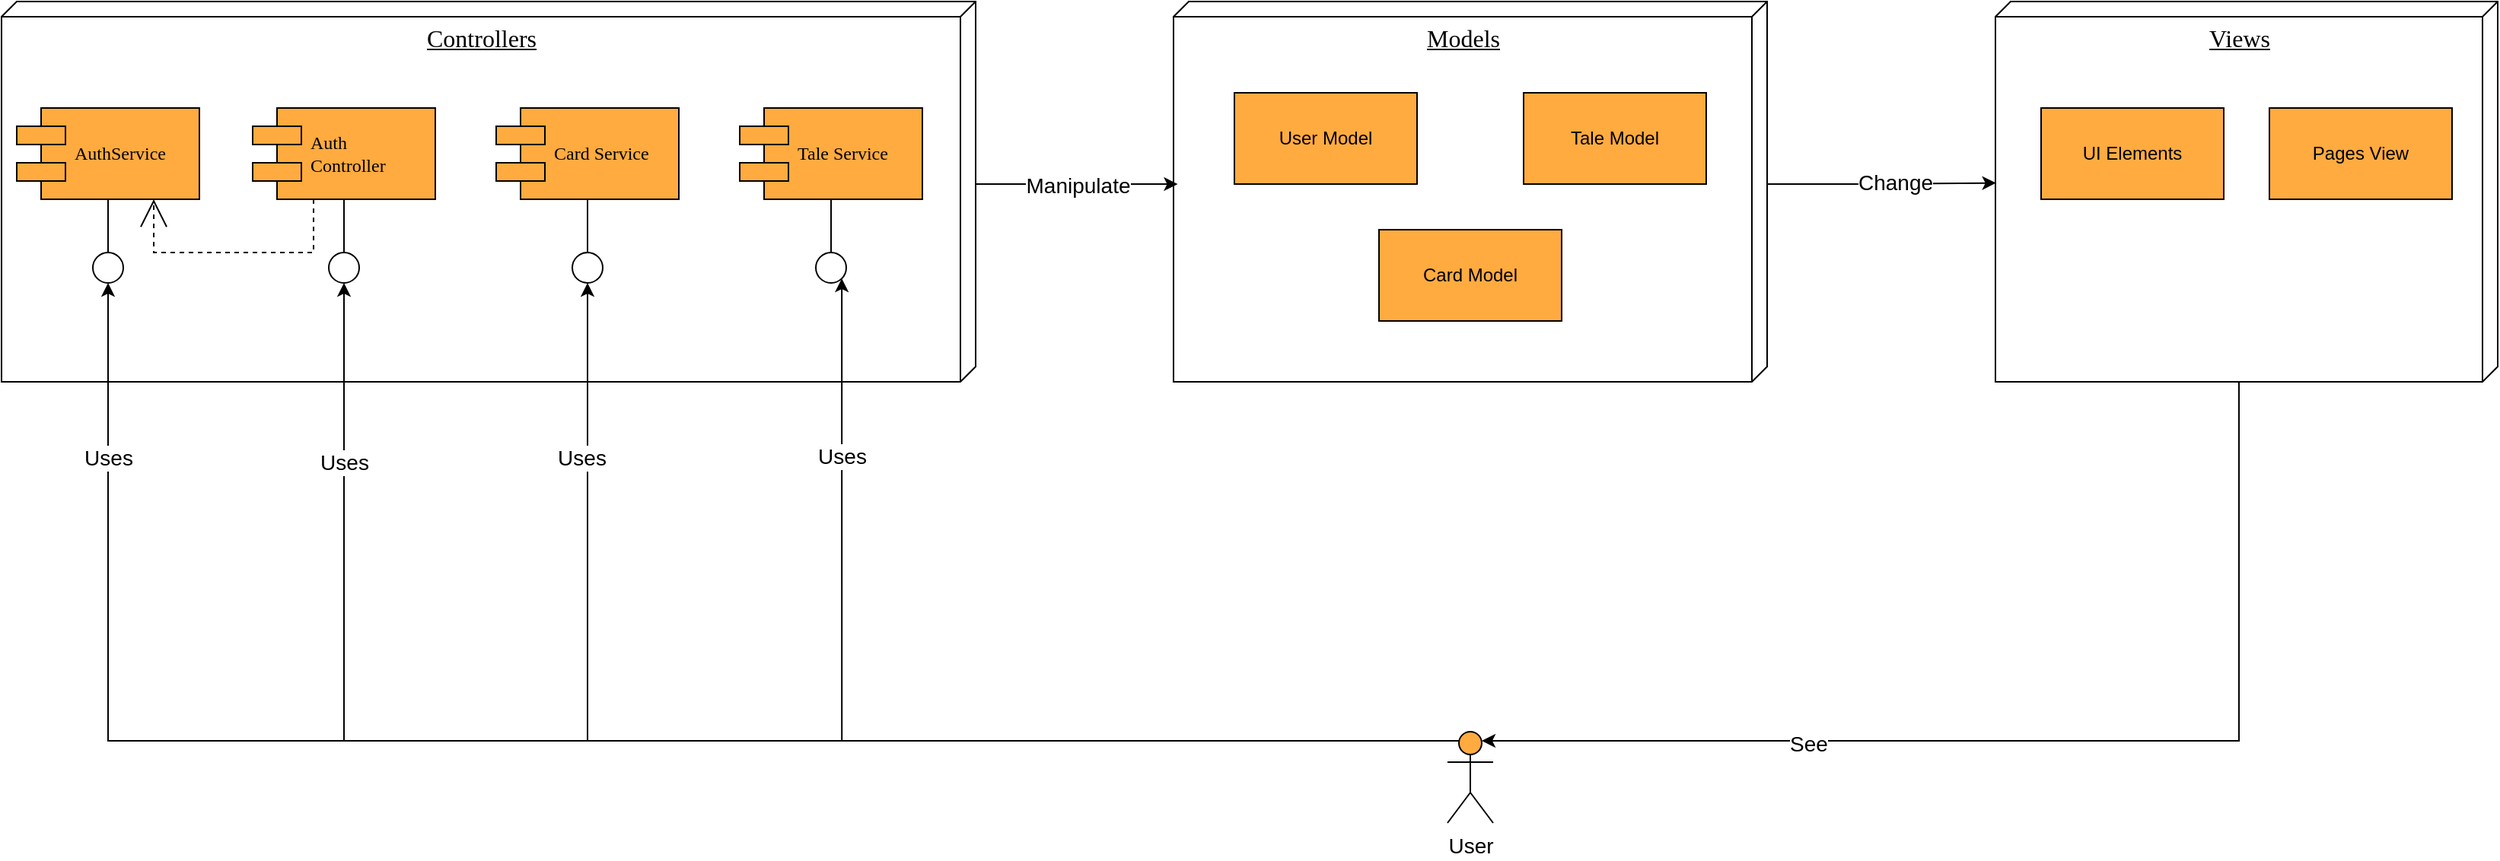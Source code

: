 <mxfile version="23.1.1" type="device">
  <diagram name="Page-1" id="5f0bae14-7c28-e335-631c-24af17079c00">
    <mxGraphModel dx="1767" dy="2048" grid="1" gridSize="10" guides="1" tooltips="1" connect="1" arrows="1" fold="1" page="1" pageScale="1" pageWidth="1100" pageHeight="850" background="none" math="0" shadow="0">
      <root>
        <mxCell id="0" />
        <mxCell id="1" parent="0" />
        <mxCell id="39150e848f15840c-1" value="&lt;font style=&quot;font-size: 16px;&quot;&gt;Controllers&lt;/font&gt;" style="verticalAlign=top;align=center;spacingTop=8;spacingLeft=2;spacingRight=12;shape=cube;size=10;direction=south;fontStyle=4;html=1;rounded=0;shadow=0;comic=0;labelBackgroundColor=none;strokeWidth=1;fontFamily=Verdana;fontSize=12" parent="1" vertex="1">
          <mxGeometry x="-480" y="-390" width="640" height="250" as="geometry" />
        </mxCell>
        <mxCell id="39150e848f15840c-2" value="&lt;font style=&quot;font-size: 16px;&quot;&gt;Views&lt;/font&gt;" style="verticalAlign=top;align=center;spacingTop=8;spacingLeft=2;spacingRight=12;shape=cube;size=10;direction=south;fontStyle=4;html=1;rounded=0;shadow=0;comic=0;labelBackgroundColor=none;strokeWidth=1;fontFamily=Verdana;fontSize=12" parent="1" vertex="1">
          <mxGeometry x="830" y="-390" width="330" height="250" as="geometry" />
        </mxCell>
        <mxCell id="39150e848f15840c-3" value="&lt;font style=&quot;font-size: 16px;&quot;&gt;Models&lt;/font&gt;" style="verticalAlign=top;align=center;spacingTop=8;spacingLeft=2;spacingRight=12;shape=cube;size=10;direction=south;fontStyle=4;html=1;rounded=0;shadow=0;comic=0;labelBackgroundColor=none;strokeWidth=1;fontFamily=Verdana;fontSize=12" parent="1" vertex="1">
          <mxGeometry x="290" y="-390" width="390" height="250" as="geometry" />
        </mxCell>
        <mxCell id="lU-f_NkTR8VVzHCxlOL--6" style="edgeStyle=orthogonalEdgeStyle;rounded=0;orthogonalLoop=1;jettySize=auto;html=1;entryX=0.5;entryY=0;entryDx=0;entryDy=0;endArrow=none;endFill=0;exitX=0.5;exitY=1;exitDx=0;exitDy=0;" parent="1" source="rkSmy3f1Qnl_qKcTB6YV-1" target="lU-f_NkTR8VVzHCxlOL--5" edge="1">
          <mxGeometry relative="1" as="geometry">
            <mxPoint x="-410" y="-260.0" as="sourcePoint" />
          </mxGeometry>
        </mxCell>
        <mxCell id="39150e848f15840c-5" value="Auth&lt;br&gt;Controller" style="shape=component;align=left;spacingLeft=36;rounded=0;shadow=0;comic=0;labelBackgroundColor=none;strokeWidth=1;fontFamily=Verdana;fontSize=12;html=1;fillColor=#ffab40;" parent="1" vertex="1">
          <mxGeometry x="-315" y="-320" width="120" height="60" as="geometry" />
        </mxCell>
        <mxCell id="39150e848f15840c-6" value="" style="ellipse;whiteSpace=wrap;html=1;rounded=0;shadow=0;comic=0;labelBackgroundColor=none;strokeWidth=1;fontFamily=Verdana;fontSize=12;align=center;" parent="1" vertex="1">
          <mxGeometry x="-265" y="-225" width="20" height="20" as="geometry" />
        </mxCell>
        <mxCell id="39150e848f15840c-14" style="edgeStyle=elbowEdgeStyle;rounded=0;html=1;labelBackgroundColor=none;startArrow=none;startFill=0;startSize=8;endArrow=none;endFill=0;endSize=16;fontFamily=Verdana;fontSize=12;" parent="1" source="39150e848f15840c-6" target="39150e848f15840c-5" edge="1">
          <mxGeometry relative="1" as="geometry" />
        </mxCell>
        <mxCell id="39150e848f15840c-15" style="edgeStyle=orthogonalEdgeStyle;rounded=0;html=1;labelBackgroundColor=none;startArrow=none;startFill=0;startSize=8;endArrow=open;endFill=0;endSize=16;fontFamily=Verdana;fontSize=12;dashed=1;entryX=0.75;entryY=1;entryDx=0;entryDy=0;" parent="1" source="39150e848f15840c-5" edge="1" target="rkSmy3f1Qnl_qKcTB6YV-1">
          <mxGeometry relative="1" as="geometry">
            <Array as="points">
              <mxPoint x="-275" y="-225" />
              <mxPoint x="-380" y="-225" />
            </Array>
            <mxPoint x="-385.0" y="-265.0" as="targetPoint" />
          </mxGeometry>
        </mxCell>
        <mxCell id="lU-f_NkTR8VVzHCxlOL--1" value="User Model" style="rounded=0;whiteSpace=wrap;html=1;fillColor=#ffab40;" parent="1" vertex="1">
          <mxGeometry x="330" y="-330" width="120" height="60" as="geometry" />
        </mxCell>
        <mxCell id="lU-f_NkTR8VVzHCxlOL--2" value="Tale Model" style="rounded=0;whiteSpace=wrap;html=1;fillColor=#ffab40;" parent="1" vertex="1">
          <mxGeometry x="520" y="-330" width="120" height="60" as="geometry" />
        </mxCell>
        <mxCell id="lU-f_NkTR8VVzHCxlOL--3" value="Card Model" style="rounded=0;whiteSpace=wrap;html=1;fillColor=#ffab40;" parent="1" vertex="1">
          <mxGeometry x="425" y="-240" width="120" height="60" as="geometry" />
        </mxCell>
        <mxCell id="lU-f_NkTR8VVzHCxlOL--17" style="edgeStyle=orthogonalEdgeStyle;rounded=0;orthogonalLoop=1;jettySize=auto;html=1;exitX=0.25;exitY=0.1;exitDx=0;exitDy=0;exitPerimeter=0;entryX=1;entryY=1;entryDx=0;entryDy=0;" parent="1" source="lU-f_NkTR8VVzHCxlOL--4" target="lU-f_NkTR8VVzHCxlOL--12" edge="1">
          <mxGeometry relative="1" as="geometry" />
        </mxCell>
        <mxCell id="lU-f_NkTR8VVzHCxlOL--22" value="&lt;font style=&quot;font-size: 14px;&quot;&gt;Uses&lt;/font&gt;" style="edgeLabel;html=1;align=center;verticalAlign=middle;resizable=0;points=[];" parent="lU-f_NkTR8VVzHCxlOL--17" vertex="1" connectable="0">
          <mxGeometry x="0.67" relative="1" as="geometry">
            <mxPoint as="offset" />
          </mxGeometry>
        </mxCell>
        <mxCell id="lU-f_NkTR8VVzHCxlOL--19" style="edgeStyle=orthogonalEdgeStyle;rounded=0;orthogonalLoop=1;jettySize=auto;html=1;exitX=0.25;exitY=0.1;exitDx=0;exitDy=0;exitPerimeter=0;entryX=0.5;entryY=1;entryDx=0;entryDy=0;" parent="1" source="lU-f_NkTR8VVzHCxlOL--4" target="lU-f_NkTR8VVzHCxlOL--9" edge="1">
          <mxGeometry relative="1" as="geometry" />
        </mxCell>
        <mxCell id="lU-f_NkTR8VVzHCxlOL--24" value="&lt;font style=&quot;font-size: 14px;&quot;&gt;Uses&lt;/font&gt;" style="edgeLabel;html=1;align=center;verticalAlign=middle;resizable=0;points=[];" parent="lU-f_NkTR8VVzHCxlOL--19" vertex="1" connectable="0">
          <mxGeometry x="0.735" y="4" relative="1" as="geometry">
            <mxPoint y="-1" as="offset" />
          </mxGeometry>
        </mxCell>
        <mxCell id="lU-f_NkTR8VVzHCxlOL--20" style="edgeStyle=orthogonalEdgeStyle;rounded=0;orthogonalLoop=1;jettySize=auto;html=1;exitX=0.25;exitY=0.1;exitDx=0;exitDy=0;exitPerimeter=0;entryX=0.5;entryY=1;entryDx=0;entryDy=0;" parent="1" source="lU-f_NkTR8VVzHCxlOL--4" target="39150e848f15840c-6" edge="1">
          <mxGeometry relative="1" as="geometry" />
        </mxCell>
        <mxCell id="lU-f_NkTR8VVzHCxlOL--25" value="&lt;font style=&quot;font-size: 14px;&quot;&gt;Uses&lt;/font&gt;" style="edgeLabel;html=1;align=center;verticalAlign=middle;resizable=0;points=[];" parent="lU-f_NkTR8VVzHCxlOL--20" vertex="1" connectable="0">
          <mxGeometry x="0.771" relative="1" as="geometry">
            <mxPoint y="-1" as="offset" />
          </mxGeometry>
        </mxCell>
        <mxCell id="lU-f_NkTR8VVzHCxlOL--21" style="edgeStyle=orthogonalEdgeStyle;rounded=0;orthogonalLoop=1;jettySize=auto;html=1;exitX=0.25;exitY=0.1;exitDx=0;exitDy=0;exitPerimeter=0;entryX=0.5;entryY=1;entryDx=0;entryDy=0;" parent="1" source="lU-f_NkTR8VVzHCxlOL--4" target="lU-f_NkTR8VVzHCxlOL--5" edge="1">
          <mxGeometry relative="1" as="geometry" />
        </mxCell>
        <mxCell id="lU-f_NkTR8VVzHCxlOL--26" value="&lt;font style=&quot;font-size: 14px;&quot;&gt;Uses&lt;/font&gt;" style="edgeLabel;html=1;align=center;verticalAlign=middle;resizable=0;points=[];" parent="lU-f_NkTR8VVzHCxlOL--21" vertex="1" connectable="0">
          <mxGeometry x="0.781" y="-1" relative="1" as="geometry">
            <mxPoint x="-1" y="-15" as="offset" />
          </mxGeometry>
        </mxCell>
        <mxCell id="lU-f_NkTR8VVzHCxlOL--4" value="&lt;font style=&quot;font-size: 14px;&quot;&gt;User&lt;/font&gt;" style="shape=umlActor;verticalLabelPosition=bottom;verticalAlign=top;html=1;outlineConnect=0;fillColor=#ffab40;" parent="1" vertex="1">
          <mxGeometry x="470" y="90" width="30" height="60" as="geometry" />
        </mxCell>
        <mxCell id="lU-f_NkTR8VVzHCxlOL--5" value="" style="ellipse;whiteSpace=wrap;html=1;rounded=0;shadow=0;comic=0;labelBackgroundColor=none;strokeWidth=1;fontFamily=Verdana;fontSize=12;align=center;" parent="1" vertex="1">
          <mxGeometry x="-420" y="-225" width="20" height="20" as="geometry" />
        </mxCell>
        <mxCell id="lU-f_NkTR8VVzHCxlOL--8" value="Card Service" style="shape=component;align=left;spacingLeft=36;rounded=0;shadow=0;comic=0;labelBackgroundColor=none;strokeWidth=1;fontFamily=Verdana;fontSize=12;html=1;fillColor=#ffab40;" parent="1" vertex="1">
          <mxGeometry x="-155" y="-320" width="120" height="60" as="geometry" />
        </mxCell>
        <mxCell id="lU-f_NkTR8VVzHCxlOL--9" value="" style="ellipse;whiteSpace=wrap;html=1;rounded=0;shadow=0;comic=0;labelBackgroundColor=none;strokeWidth=1;fontFamily=Verdana;fontSize=12;align=center;" parent="1" vertex="1">
          <mxGeometry x="-105" y="-225" width="20" height="20" as="geometry" />
        </mxCell>
        <mxCell id="lU-f_NkTR8VVzHCxlOL--10" style="edgeStyle=elbowEdgeStyle;rounded=0;html=1;labelBackgroundColor=none;startArrow=none;startFill=0;startSize=8;endArrow=none;endFill=0;endSize=16;fontFamily=Verdana;fontSize=12;" parent="1" source="lU-f_NkTR8VVzHCxlOL--9" target="lU-f_NkTR8VVzHCxlOL--8" edge="1">
          <mxGeometry relative="1" as="geometry" />
        </mxCell>
        <mxCell id="lU-f_NkTR8VVzHCxlOL--11" value="Tale Service" style="shape=component;align=left;spacingLeft=36;rounded=0;shadow=0;comic=0;labelBackgroundColor=none;strokeWidth=1;fontFamily=Verdana;fontSize=12;html=1;fillColor=#ffab40;" parent="1" vertex="1">
          <mxGeometry x="5" y="-320" width="120" height="60" as="geometry" />
        </mxCell>
        <mxCell id="lU-f_NkTR8VVzHCxlOL--12" value="" style="ellipse;whiteSpace=wrap;html=1;rounded=0;shadow=0;comic=0;labelBackgroundColor=none;strokeWidth=1;fontFamily=Verdana;fontSize=12;align=center;" parent="1" vertex="1">
          <mxGeometry x="55" y="-225" width="20" height="20" as="geometry" />
        </mxCell>
        <mxCell id="lU-f_NkTR8VVzHCxlOL--13" style="edgeStyle=elbowEdgeStyle;rounded=0;html=1;labelBackgroundColor=none;startArrow=none;startFill=0;startSize=8;endArrow=none;endFill=0;endSize=16;fontFamily=Verdana;fontSize=12;" parent="1" source="lU-f_NkTR8VVzHCxlOL--12" target="lU-f_NkTR8VVzHCxlOL--11" edge="1">
          <mxGeometry relative="1" as="geometry" />
        </mxCell>
        <mxCell id="lU-f_NkTR8VVzHCxlOL--14" value="UI Elements" style="rounded=0;whiteSpace=wrap;html=1;fillColor=#ffab40;" parent="1" vertex="1">
          <mxGeometry x="860" y="-320" width="120" height="60" as="geometry" />
        </mxCell>
        <mxCell id="lU-f_NkTR8VVzHCxlOL--15" value="Pages View" style="rounded=0;whiteSpace=wrap;html=1;fillColor=#ffab40;" parent="1" vertex="1">
          <mxGeometry x="1010" y="-320" width="120" height="60" as="geometry" />
        </mxCell>
        <mxCell id="lU-f_NkTR8VVzHCxlOL--27" style="edgeStyle=orthogonalEdgeStyle;rounded=0;orthogonalLoop=1;jettySize=auto;html=1;exitX=0;exitY=0;exitDx=120;exitDy=0;exitPerimeter=0;entryX=0.48;entryY=0.993;entryDx=0;entryDy=0;entryPerimeter=0;" parent="1" source="39150e848f15840c-1" target="39150e848f15840c-3" edge="1">
          <mxGeometry relative="1" as="geometry" />
        </mxCell>
        <mxCell id="lU-f_NkTR8VVzHCxlOL--28" value="&lt;font style=&quot;font-size: 14px;&quot;&gt;Manipulate&lt;/font&gt;" style="edgeLabel;html=1;align=center;verticalAlign=middle;resizable=0;points=[];" parent="lU-f_NkTR8VVzHCxlOL--27" vertex="1" connectable="0">
          <mxGeometry x="0.006" y="-1" relative="1" as="geometry">
            <mxPoint as="offset" />
          </mxGeometry>
        </mxCell>
        <mxCell id="lU-f_NkTR8VVzHCxlOL--31" style="edgeStyle=orthogonalEdgeStyle;rounded=0;orthogonalLoop=1;jettySize=auto;html=1;exitX=0;exitY=0;exitDx=120;exitDy=0;exitPerimeter=0;entryX=0.477;entryY=0.999;entryDx=0;entryDy=0;entryPerimeter=0;" parent="1" source="39150e848f15840c-3" target="39150e848f15840c-2" edge="1">
          <mxGeometry relative="1" as="geometry" />
        </mxCell>
        <mxCell id="lU-f_NkTR8VVzHCxlOL--32" value="&lt;font style=&quot;font-size: 14px;&quot;&gt;Change&lt;/font&gt;" style="edgeLabel;html=1;align=center;verticalAlign=middle;resizable=0;points=[];" parent="lU-f_NkTR8VVzHCxlOL--31" vertex="1" connectable="0">
          <mxGeometry x="0.112" y="1" relative="1" as="geometry">
            <mxPoint as="offset" />
          </mxGeometry>
        </mxCell>
        <mxCell id="lU-f_NkTR8VVzHCxlOL--33" style="edgeStyle=orthogonalEdgeStyle;rounded=0;orthogonalLoop=1;jettySize=auto;html=1;exitX=0;exitY=0;exitDx=250;exitDy=170;exitPerimeter=0;entryX=0.75;entryY=0.1;entryDx=0;entryDy=0;entryPerimeter=0;" parent="1" source="39150e848f15840c-2" target="lU-f_NkTR8VVzHCxlOL--4" edge="1">
          <mxGeometry relative="1" as="geometry">
            <Array as="points">
              <mxPoint x="990" y="96" />
            </Array>
          </mxGeometry>
        </mxCell>
        <mxCell id="lU-f_NkTR8VVzHCxlOL--34" value="&lt;font style=&quot;font-size: 14px;&quot;&gt;See&lt;/font&gt;" style="edgeLabel;html=1;align=center;verticalAlign=middle;resizable=0;points=[];" parent="lU-f_NkTR8VVzHCxlOL--33" vertex="1" connectable="0">
          <mxGeometry x="0.416" y="2" relative="1" as="geometry">
            <mxPoint as="offset" />
          </mxGeometry>
        </mxCell>
        <mxCell id="rkSmy3f1Qnl_qKcTB6YV-1" value="AuthService" style="shape=component;align=left;spacingLeft=36;rounded=0;shadow=0;comic=0;labelBackgroundColor=none;strokeWidth=1;fontFamily=Verdana;fontSize=12;html=1;fillColor=#ffab40;" vertex="1" parent="1">
          <mxGeometry x="-470" y="-320" width="120" height="60" as="geometry" />
        </mxCell>
      </root>
    </mxGraphModel>
  </diagram>
</mxfile>
